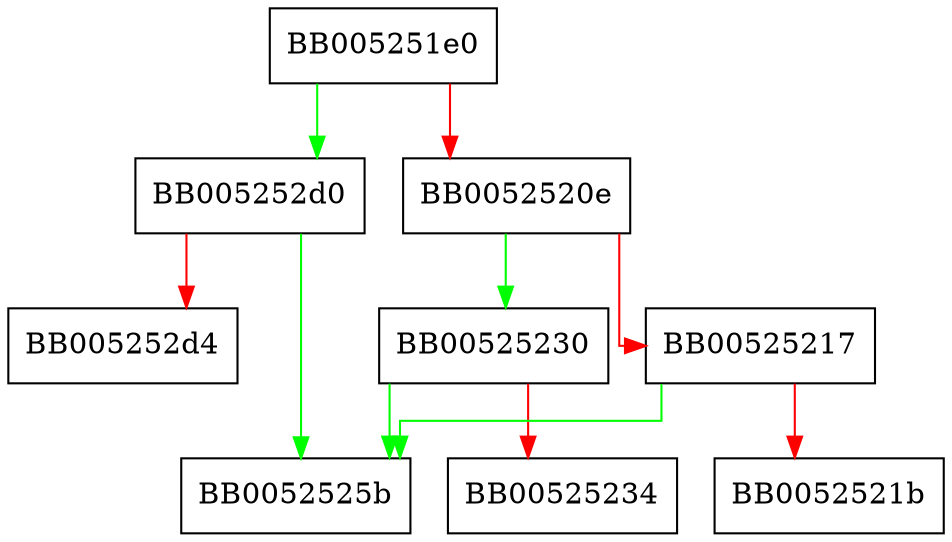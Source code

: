 digraph asn1_item_embed_new {
  node [shape="box"];
  graph [splines=ortho];
  BB005251e0 -> BB005252d0 [color="green"];
  BB005251e0 -> BB0052520e [color="red"];
  BB0052520e -> BB00525230 [color="green"];
  BB0052520e -> BB00525217 [color="red"];
  BB00525217 -> BB0052525b [color="green"];
  BB00525217 -> BB0052521b [color="red"];
  BB00525230 -> BB0052525b [color="green"];
  BB00525230 -> BB00525234 [color="red"];
  BB005252d0 -> BB0052525b [color="green"];
  BB005252d0 -> BB005252d4 [color="red"];
}